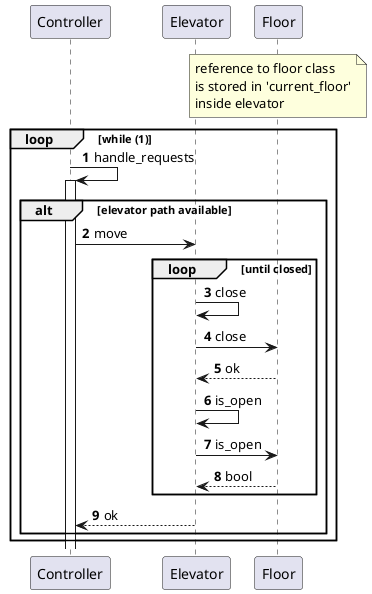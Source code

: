 @startuml
autonumber

participant Controller as C
participant Elevator as E
participant Floor as F

note over F
reference to floor class
is stored in 'current_floor'
inside elevator
end note

loop while (1)
C		->		C:		handle_requests
activate C #ffffffff
alt elevator path available
C		->		E:		move
loop until closed
E		->		E:		close
E		->		F:		close
F		-->		E:		ok
E		->		E:		is_open
E		->		F:		is_open
F		-->		E:		bool
end
E		-->		C:		ok
end
end

@enduml